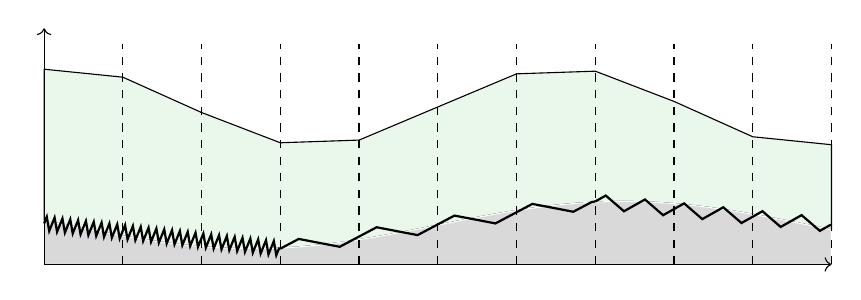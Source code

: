 \newcommand{\turb}[2]
{\draw [domain=0:25.133,variable=\t,smooth,samples=75, -Latex]
        plot ({\t r}: {0.002*\t*\t});}

\begin{tikzpicture}
\usetikzlibrary{decorations.pathmorphing}
\definecolor{copper}{rgb}{0.69, 0.25, 0.21}
\definecolor{tin}{rgb}{0.7, 0.7, 0.7}
\definecolor{water}{HTML}{BAE4BC}
\tikzset{
  rugous1/.style = {black, thick,decoration={zigzag, segment length=0.1cm}
   % decoration={random steps,segment length=0.05cm,amplitude=.1cm}
  },
}
\tikzset{
  rugous2/.style = {black, thick,decoration={zigzag, segment length=1cm}
  %  decoration={random steps,segment length=0.2cm,amplitude=.05cm}
  },
}
\tikzset{
  rugous3/.style = {black, thick,decoration={zigzag, segment length=0.5cm}
    %decoration={random steps,segment length=0.2cm,amplitude=.15cm}
  },
}

\filldraw [fill = water!30]
   plot [samples = 11,domain = -5:5] (\x, {0.5*sin(\x r) + 2} )
-- plot [samples = 100,domain = 5:-5] (\x, {0.3*sin(\x/1.5 r)+0.5})
-- cycle;

\filldraw[fill = gray!30, draw = white]
   plot [samples = 100,domain = -5:5] (\x, {0.3*sin(\x/1.5 r)+0.5})
-- plot [samples = 100,domain = 5:-5] (\x, 0)
-- cycle;

\draw[rugous1, decorate](-5,0.52) -- (-2.,0.2);
\draw[rugous2, decorate](-2,0.2) -- (2.,0.8);
\draw[rugous3, decorate](2,0.8) -- (5,0.5);

\draw[->] (-5,0) -- (5,0);
%\draw (0,0) node[below] {$x$};
\foreach \x in {-4,...,5}{
\draw[dashed] (\x,0) -- (\x, 2.8);}


\draw[->] (-5,0) -- (-5,3);
%\draw[<->, red, very thick] (-5, {0.5*sin(-5 r)+2.5}) -- (-5, {0.5*sin(-5 r)+1.5}) node[midway,left] {$f(\mathbf{u})$};
\
% \draw[->] (0,0.5) -- (0,2);
% \draw (0, 1.25) node[left] {$h(x,t)$} ; %
% \draw (0,0) node[below] {$x$};
% \draw[->] (2,0) -- (2,{0.3*sin(2/1.5 r)+0.5});
% \draw (2, 0.3) node[right] {$Z(x)$} ;
% \draw[->] (1,0) -- (1,{0.5*sin(1 r)+2});
% \draw (1, 1.3) node[right] {$H(x,t)$} ;
\end{tikzpicture}
